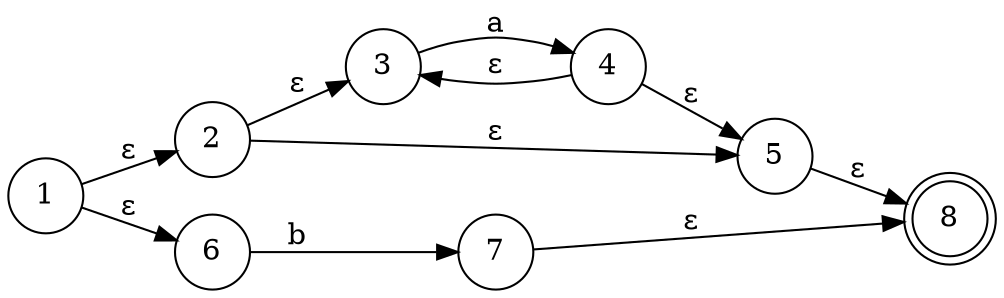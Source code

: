 digraph finite_state_machine {
	rankdir=LR size="8,5"
	node [shape=doublecircle]
	8
	node [shape=circle]
	1 -> 2 [label="ε"]
	1 -> 6 [label="ε"]
	6 -> 7 [label=b]
	7 -> 8 [label="ε"]
	2 -> 3 [label="ε"]
	2 -> 5 [label="ε"]
	3 -> 4 [label=a]
	4 -> 3 [label="ε"]
	4 -> 5 [label="ε"]
	5 -> 8 [label="ε"]
}
